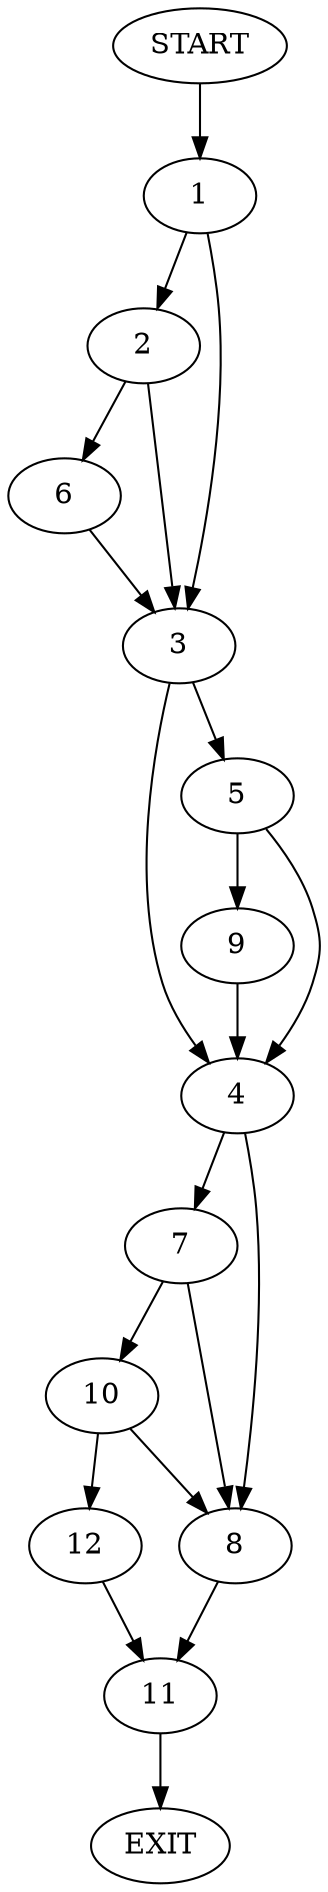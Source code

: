 digraph {
0 [label="START"]
13 [label="EXIT"]
0 -> 1
1 -> 2
1 -> 3
3 -> 4
3 -> 5
2 -> 6
2 -> 3
6 -> 3
4 -> 7
4 -> 8
5 -> 9
5 -> 4
9 -> 4
7 -> 10
7 -> 8
8 -> 11
10 -> 12
10 -> 8
12 -> 11
11 -> 13
}
